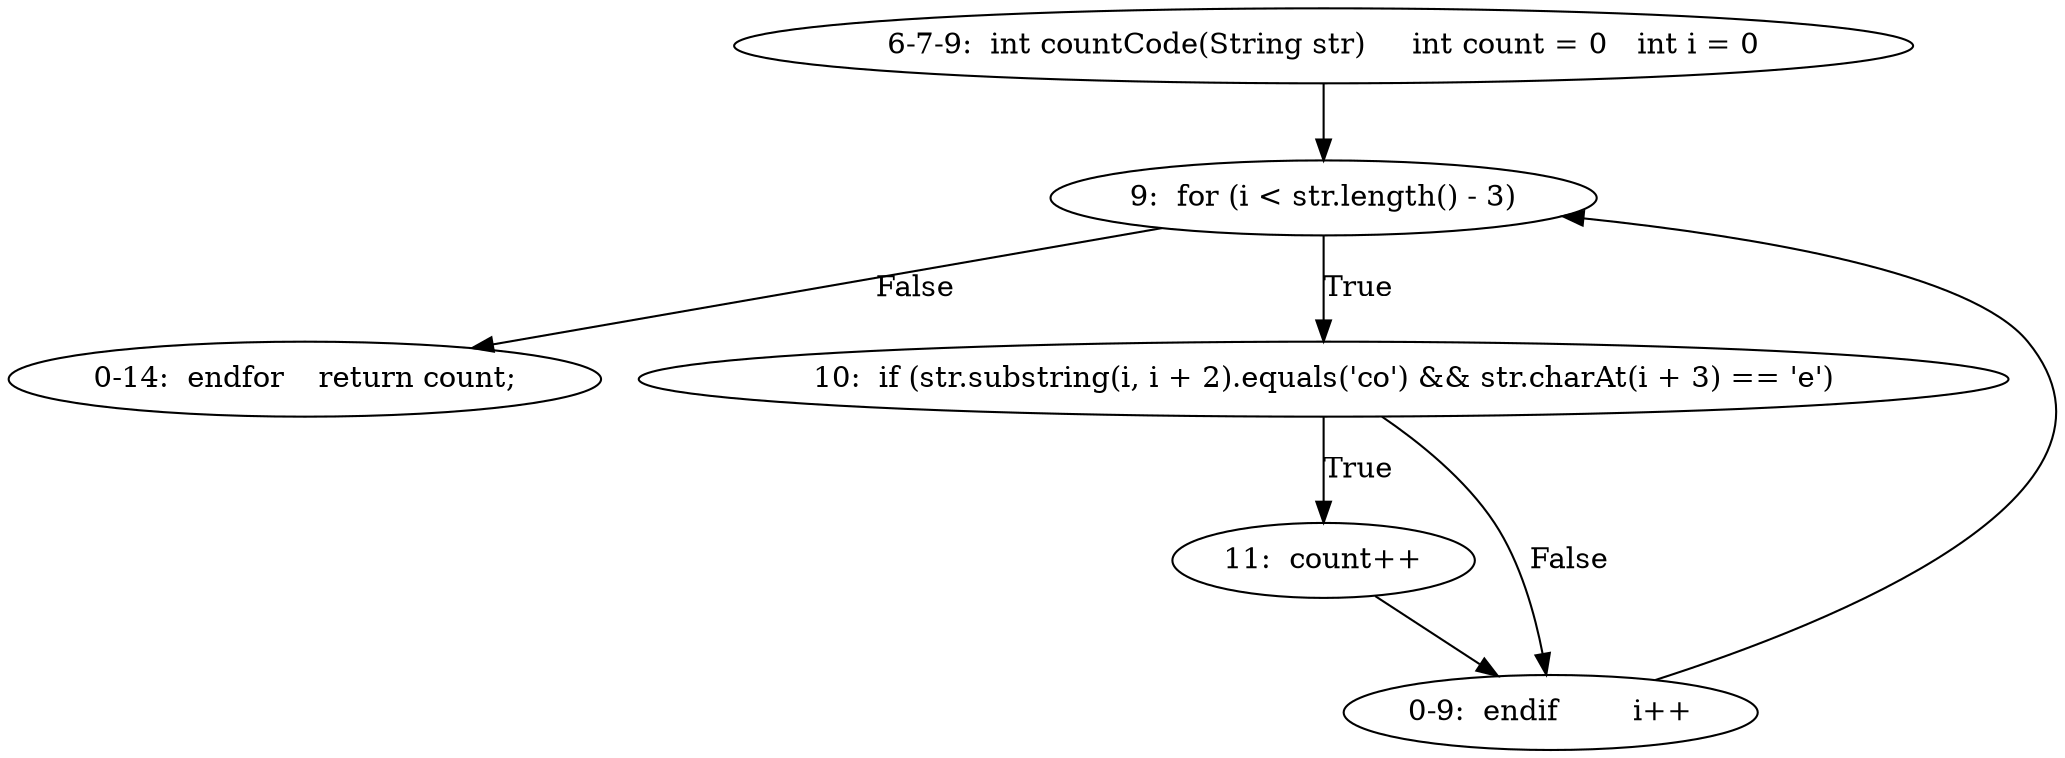 digraph result_test { 
// graph-vertices
  a2  [label="6-7-9:  int countCode(String str)	int count = 0	int i = 0"]; 
  3  [label="9:  for (i < str.length() - 3)"]; 
  a3  [label="0-14:  endfor	return count;"]; 
  6  [label="10:  if (str.substring(i, i + 2).equals('co') && str.charAt(i + 3) == 'e')"]; 
  7  [label="11:  count++"]; 
  a4  [label="0-9:  endif	i++"]; 
// graph-edges
  a2 -> 3;
  3 -> a3  [label="False"]; 
  3 -> 6  [label="True"]; 
  6 -> 7  [label="True"]; 
  7 -> a4;
  6 -> a4  [label="False"]; 
  a4 -> 3;
}